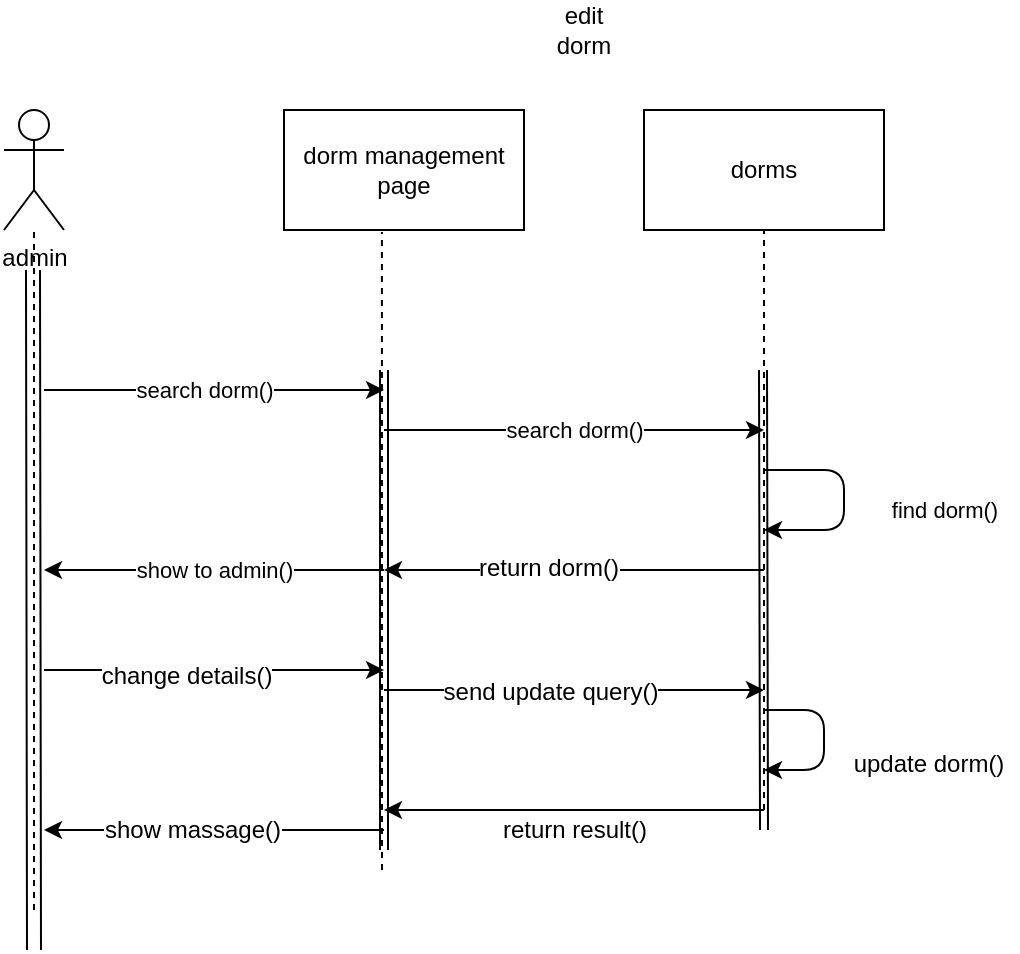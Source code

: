 <mxfile version="12.4.3" type="device" pages="1"><diagram id="t64HOerAyFGAr1dXZ_Yb" name="Page-1"><mxGraphModel dx="868" dy="433" grid="1" gridSize="10" guides="1" tooltips="1" connect="1" arrows="1" fold="1" page="1" pageScale="1" pageWidth="850" pageHeight="1100" math="0" shadow="0"><root><mxCell id="0"/><mxCell id="1" parent="0"/><mxCell id="DvIAKMcoWiGCEIp_HsKc-1" value="admin" style="shape=umlActor;verticalLabelPosition=bottom;labelBackgroundColor=#ffffff;verticalAlign=top;html=1;outlineConnect=0;" parent="1" vertex="1"><mxGeometry x="150" y="70" width="30" height="60" as="geometry"/></mxCell><mxCell id="DvIAKMcoWiGCEIp_HsKc-2" value="edit dorm" style="text;html=1;strokeColor=none;fillColor=none;align=center;verticalAlign=middle;whiteSpace=wrap;rounded=0;" parent="1" vertex="1"><mxGeometry x="420" y="20" width="40" height="20" as="geometry"/></mxCell><mxCell id="DvIAKMcoWiGCEIp_HsKc-3" value="dorm management page" style="rounded=0;whiteSpace=wrap;html=1;" parent="1" vertex="1"><mxGeometry x="290" y="70" width="120" height="60" as="geometry"/></mxCell><mxCell id="DvIAKMcoWiGCEIp_HsKc-4" value="" style="endArrow=none;dashed=1;html=1;" parent="1" target="DvIAKMcoWiGCEIp_HsKc-1" edge="1"><mxGeometry width="50" height="50" relative="1" as="geometry"><mxPoint x="165" y="470" as="sourcePoint"/><mxPoint x="200" y="210" as="targetPoint"/></mxGeometry></mxCell><mxCell id="DvIAKMcoWiGCEIp_HsKc-5" value="" style="shape=link;html=1;width=7;" parent="1" edge="1"><mxGeometry width="50" height="50" relative="1" as="geometry"><mxPoint x="165" y="490" as="sourcePoint"/><mxPoint x="164.5" y="150" as="targetPoint"/></mxGeometry></mxCell><mxCell id="DvIAKMcoWiGCEIp_HsKc-6" value="" style="endArrow=none;dashed=1;html=1;entryX=0.408;entryY=1.017;entryDx=0;entryDy=0;entryPerimeter=0;" parent="1" target="DvIAKMcoWiGCEIp_HsKc-3" edge="1"><mxGeometry width="50" height="50" relative="1" as="geometry"><mxPoint x="339" y="450" as="sourcePoint"/><mxPoint x="340" y="153" as="targetPoint"/></mxGeometry></mxCell><mxCell id="DvIAKMcoWiGCEIp_HsKc-7" value="" style="shape=link;html=1;" parent="1" edge="1"><mxGeometry width="50" height="50" relative="1" as="geometry"><mxPoint x="340" y="440" as="sourcePoint"/><mxPoint x="340" y="200" as="targetPoint"/></mxGeometry></mxCell><mxCell id="DvIAKMcoWiGCEIp_HsKc-8" value="dorms" style="rounded=0;whiteSpace=wrap;html=1;" parent="1" vertex="1"><mxGeometry x="470" y="70" width="120" height="60" as="geometry"/></mxCell><mxCell id="DvIAKMcoWiGCEIp_HsKc-9" value="" style="endArrow=none;dashed=1;html=1;entryX=0.5;entryY=1;entryDx=0;entryDy=0;" parent="1" target="DvIAKMcoWiGCEIp_HsKc-8" edge="1"><mxGeometry width="50" height="50" relative="1" as="geometry"><mxPoint x="530" y="420" as="sourcePoint"/><mxPoint x="600" y="240" as="targetPoint"/></mxGeometry></mxCell><mxCell id="DvIAKMcoWiGCEIp_HsKc-10" value="" style="shape=link;html=1;" parent="1" edge="1"><mxGeometry width="50" height="50" relative="1" as="geometry"><mxPoint x="530" y="430" as="sourcePoint"/><mxPoint x="529.5" y="200" as="targetPoint"/></mxGeometry></mxCell><mxCell id="DvIAKMcoWiGCEIp_HsKc-11" value="search dorm()" style="endArrow=classic;html=1;" parent="1" edge="1"><mxGeometry width="50" height="50" relative="1" as="geometry"><mxPoint x="340" y="230" as="sourcePoint"/><mxPoint x="530" y="230" as="targetPoint"/></mxGeometry></mxCell><mxCell id="DvIAKMcoWiGCEIp_HsKc-14" value="search dorm()" style="endArrow=classic;html=1;" parent="1" edge="1"><mxGeometry x="-0.059" width="50" height="50" relative="1" as="geometry"><mxPoint x="170" y="210" as="sourcePoint"/><mxPoint x="340" y="210" as="targetPoint"/><mxPoint as="offset"/></mxGeometry></mxCell><mxCell id="DvIAKMcoWiGCEIp_HsKc-22" value="find dorm()" style="endArrow=classic;html=1;" parent="1" edge="1"><mxGeometry x="0.273" y="-51" width="50" height="50" relative="1" as="geometry"><mxPoint x="530" y="250" as="sourcePoint"/><mxPoint x="530" y="280" as="targetPoint"/><Array as="points"><mxPoint x="570" y="250"/><mxPoint x="570" y="280"/></Array><mxPoint x="50" y="41" as="offset"/></mxGeometry></mxCell><mxCell id="DvIAKMcoWiGCEIp_HsKc-23" value="show to admin()" style="endArrow=classic;html=1;" parent="1" edge="1"><mxGeometry width="50" height="50" relative="1" as="geometry"><mxPoint x="340" y="300" as="sourcePoint"/><mxPoint x="170" y="300" as="targetPoint"/></mxGeometry></mxCell><mxCell id="ZzqwPHF-nKwithe1uojh-1" value="" style="endArrow=classic;html=1;" parent="1" edge="1"><mxGeometry width="50" height="50" relative="1" as="geometry"><mxPoint x="530" y="300" as="sourcePoint"/><mxPoint x="340" y="300" as="targetPoint"/></mxGeometry></mxCell><mxCell id="ZzqwPHF-nKwithe1uojh-2" value="return dorm()" style="text;html=1;resizable=0;points=[];align=center;verticalAlign=middle;labelBackgroundColor=#ffffff;" parent="ZzqwPHF-nKwithe1uojh-1" vertex="1" connectable="0"><mxGeometry x="0.143" y="-1" relative="1" as="geometry"><mxPoint as="offset"/></mxGeometry></mxCell><mxCell id="g9FUflcD_3L-XBciwDj_-2" value="" style="endArrow=classic;html=1;" parent="1" edge="1"><mxGeometry width="50" height="50" relative="1" as="geometry"><mxPoint x="170" y="350" as="sourcePoint"/><mxPoint x="340" y="350" as="targetPoint"/></mxGeometry></mxCell><mxCell id="g9FUflcD_3L-XBciwDj_-3" value="change details()" style="text;html=1;align=center;verticalAlign=middle;resizable=0;points=[];;labelBackgroundColor=#ffffff;" parent="g9FUflcD_3L-XBciwDj_-2" vertex="1" connectable="0"><mxGeometry x="-0.165" y="-3" relative="1" as="geometry"><mxPoint as="offset"/></mxGeometry></mxCell><mxCell id="g9FUflcD_3L-XBciwDj_-4" value="" style="endArrow=classic;html=1;" parent="1" edge="1"><mxGeometry width="50" height="50" relative="1" as="geometry"><mxPoint x="340" y="360" as="sourcePoint"/><mxPoint x="530" y="360" as="targetPoint"/></mxGeometry></mxCell><mxCell id="g9FUflcD_3L-XBciwDj_-5" value="send update query()" style="text;html=1;align=center;verticalAlign=middle;resizable=0;points=[];;labelBackgroundColor=#ffffff;" parent="g9FUflcD_3L-XBciwDj_-4" vertex="1" connectable="0"><mxGeometry x="-0.126" y="-1" relative="1" as="geometry"><mxPoint as="offset"/></mxGeometry></mxCell><mxCell id="g9FUflcD_3L-XBciwDj_-7" value="" style="endArrow=classic;html=1;" parent="1" edge="1"><mxGeometry width="50" height="50" relative="1" as="geometry"><mxPoint x="530" y="370" as="sourcePoint"/><mxPoint x="530" y="400" as="targetPoint"/><Array as="points"><mxPoint x="560" y="370"/><mxPoint x="560" y="400"/></Array></mxGeometry></mxCell><mxCell id="g9FUflcD_3L-XBciwDj_-8" value="update dorm()" style="text;html=1;align=center;verticalAlign=middle;resizable=0;points=[];;autosize=1;" parent="1" vertex="1"><mxGeometry x="567" y="387" width="90" height="20" as="geometry"/></mxCell><mxCell id="g9FUflcD_3L-XBciwDj_-9" value="" style="endArrow=classic;html=1;" parent="1" edge="1"><mxGeometry width="50" height="50" relative="1" as="geometry"><mxPoint x="530" y="420" as="sourcePoint"/><mxPoint x="340" y="420" as="targetPoint"/></mxGeometry></mxCell><mxCell id="g9FUflcD_3L-XBciwDj_-10" value="return result()" style="text;html=1;align=center;verticalAlign=middle;resizable=0;points=[];;autosize=1;" parent="1" vertex="1"><mxGeometry x="390" y="420" width="90" height="20" as="geometry"/></mxCell><mxCell id="g9FUflcD_3L-XBciwDj_-13" value="" style="endArrow=classic;html=1;" parent="1" edge="1"><mxGeometry width="50" height="50" relative="1" as="geometry"><mxPoint x="340" y="430" as="sourcePoint"/><mxPoint x="170" y="430" as="targetPoint"/></mxGeometry></mxCell><mxCell id="g9FUflcD_3L-XBciwDj_-15" value="show massage()" style="text;html=1;align=center;verticalAlign=middle;resizable=0;points=[];;labelBackgroundColor=#ffffff;" parent="g9FUflcD_3L-XBciwDj_-13" vertex="1" connectable="0"><mxGeometry x="0.129" relative="1" as="geometry"><mxPoint as="offset"/></mxGeometry></mxCell></root></mxGraphModel></diagram></mxfile>